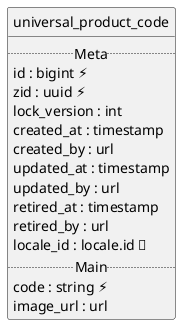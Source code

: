 @startuml uml
skinparam monochrome true
skinparam linetype ortho
hide circle

entity universal_product_code {
  .. Meta ..
  id : bigint ⚡
  zid : uuid ⚡
  lock_version : int
  created_at : timestamp
  created_by : url
  updated_at : timestamp
  updated_by : url
  retired_at : timestamp
  retired_by : url
  locale_id : locale.id 🔑
  .. Main ..
  code : string ⚡
  image_url : url
}

@enduml
